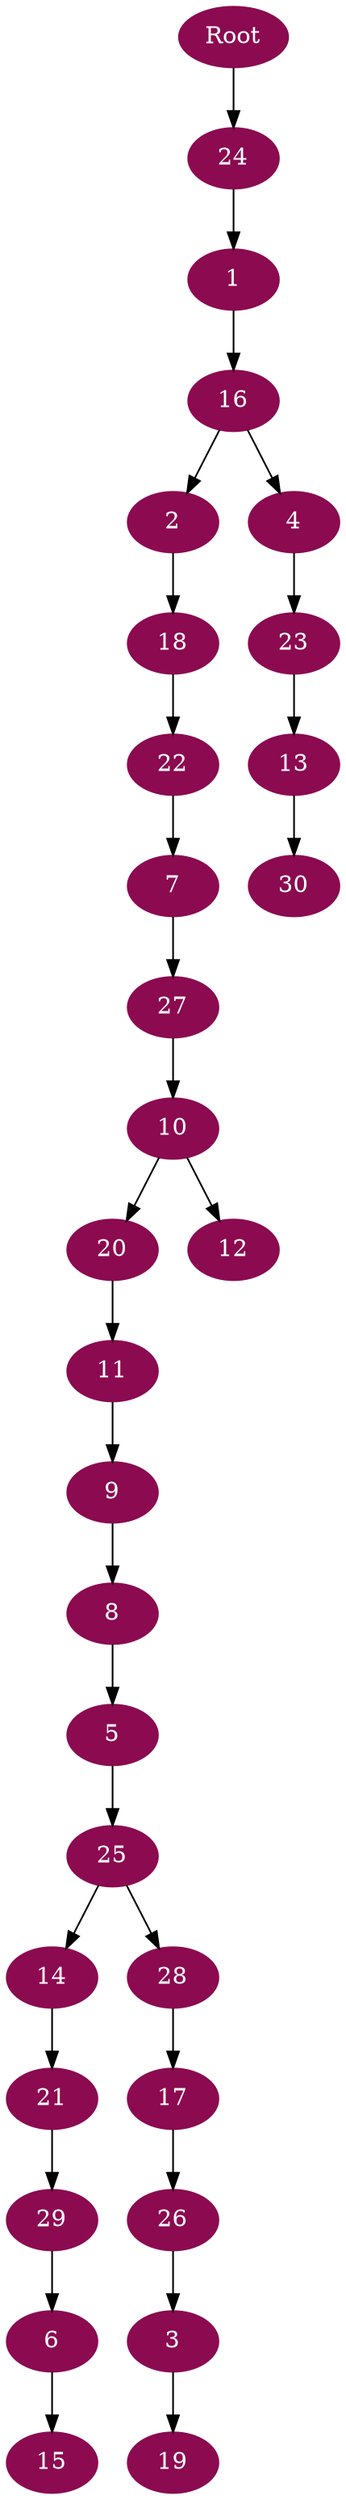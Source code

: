digraph G {
node [color=deeppink4, style=filled, fontcolor=white];
24 -> 1;
16 -> 2;
26 -> 3;
16 -> 4;
8 -> 5;
29 -> 6;
22 -> 7;
9 -> 8;
11 -> 9;
27 -> 10;
20 -> 11;
10 -> 12;
23 -> 13;
25 -> 14;
6 -> 15;
1 -> 16;
28 -> 17;
2 -> 18;
3 -> 19;
10 -> 20;
14 -> 21;
18 -> 22;
4 -> 23;
Root -> 24;
5 -> 25;
17 -> 26;
7 -> 27;
25 -> 28;
21 -> 29;
13 -> 30;
}
